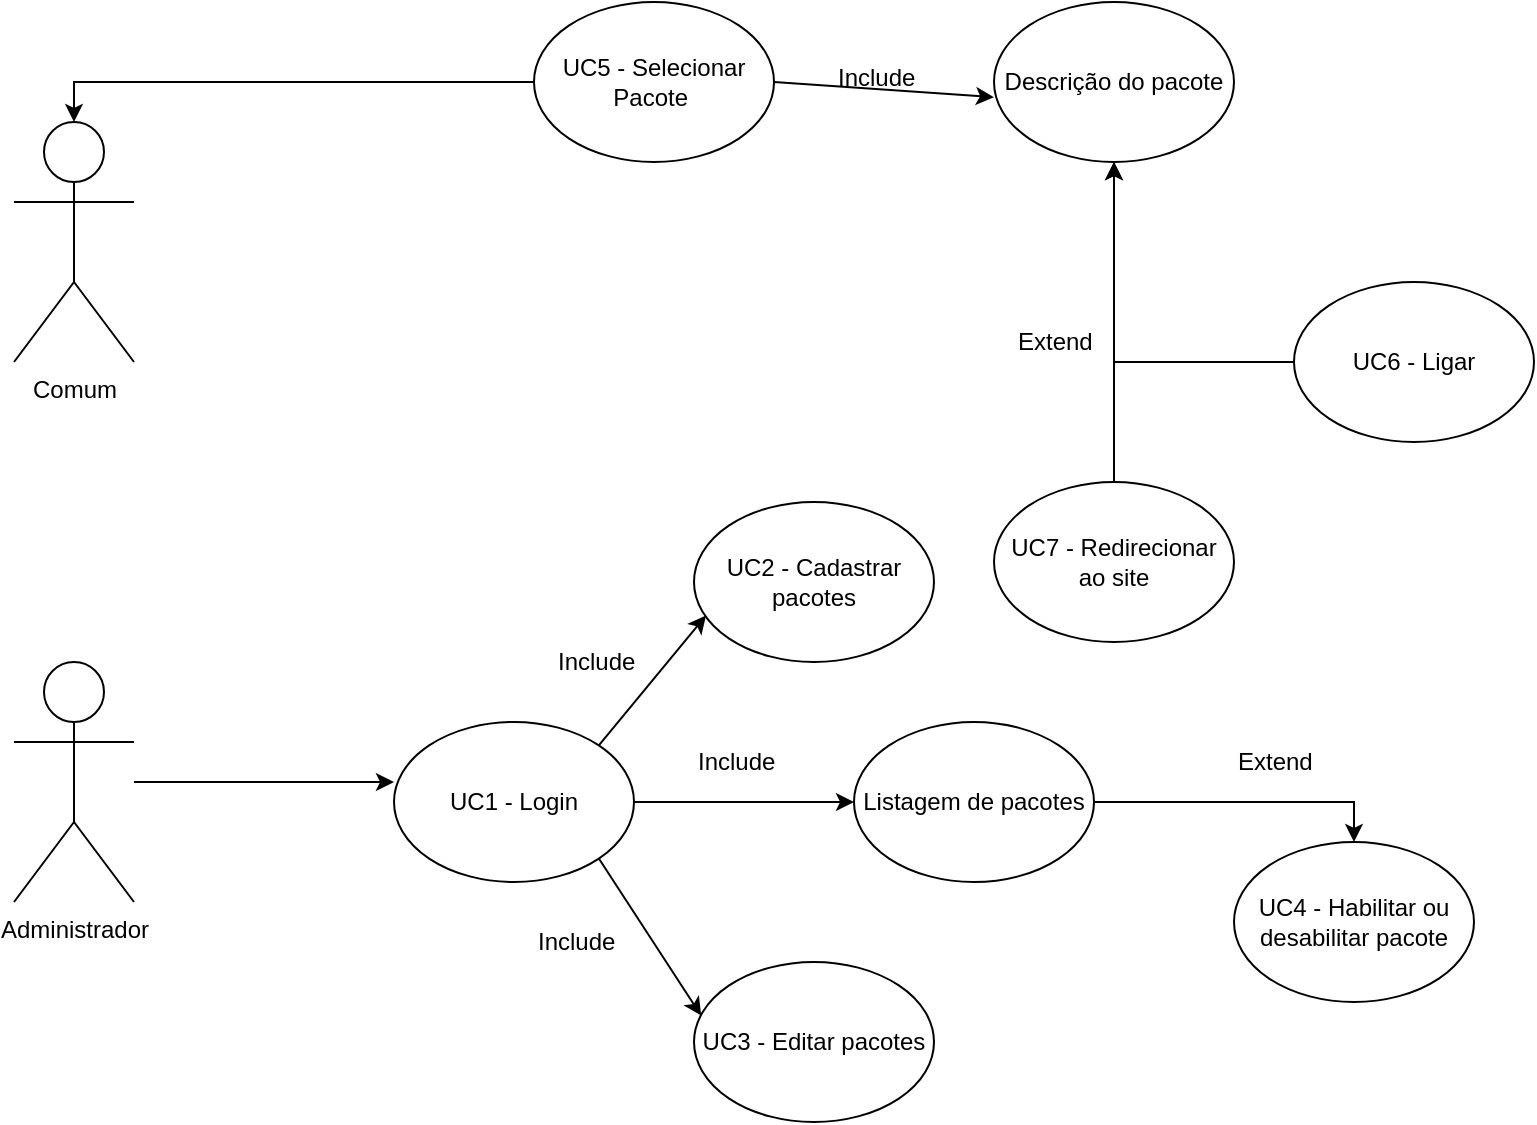 <mxfile version="11.0.5" type="device"><diagram id="N5sZjw7xXk5bZiPq7FVH" name="Page-1"><mxGraphModel dx="1038" dy="1702" grid="1" gridSize="10" guides="1" tooltips="1" connect="1" arrows="1" fold="1" page="1" pageScale="1" pageWidth="827" pageHeight="1169" math="0" shadow="0"><root><mxCell id="0"/><mxCell id="1" parent="0"/><mxCell id="MMuFBZqfhD4vdP-M1Dwc-1" value="Comum&lt;br&gt;" style="shape=umlActor;verticalLabelPosition=bottom;labelBackgroundColor=#ffffff;verticalAlign=top;html=1;outlineConnect=0;" vertex="1" parent="1"><mxGeometry x="60" width="60" height="120" as="geometry"/></mxCell><mxCell id="MMuFBZqfhD4vdP-M1Dwc-22" style="edgeStyle=orthogonalEdgeStyle;rounded=0;orthogonalLoop=1;jettySize=auto;html=1;entryX=0;entryY=0.375;entryDx=0;entryDy=0;entryPerimeter=0;" edge="1" parent="1" source="MMuFBZqfhD4vdP-M1Dwc-18" target="MMuFBZqfhD4vdP-M1Dwc-21"><mxGeometry relative="1" as="geometry"/></mxCell><mxCell id="MMuFBZqfhD4vdP-M1Dwc-18" value="Administrador" style="shape=umlActor;verticalLabelPosition=bottom;labelBackgroundColor=#ffffff;verticalAlign=top;html=1;outlineConnect=0;" vertex="1" parent="1"><mxGeometry x="60" y="270" width="60" height="120" as="geometry"/></mxCell><mxCell id="MMuFBZqfhD4vdP-M1Dwc-7" style="edgeStyle=orthogonalEdgeStyle;rounded=0;orthogonalLoop=1;jettySize=auto;html=1;entryX=0.5;entryY=0;entryDx=0;entryDy=0;entryPerimeter=0;" edge="1" parent="1" source="MMuFBZqfhD4vdP-M1Dwc-6" target="MMuFBZqfhD4vdP-M1Dwc-1"><mxGeometry relative="1" as="geometry"><mxPoint x="140" y="60" as="targetPoint"/></mxGeometry></mxCell><mxCell id="MMuFBZqfhD4vdP-M1Dwc-6" value="UC5 - Selecionar Pacote&amp;nbsp;" style="ellipse;whiteSpace=wrap;html=1;" vertex="1" parent="1"><mxGeometry x="320" y="-60" width="120" height="80" as="geometry"/></mxCell><mxCell id="MMuFBZqfhD4vdP-M1Dwc-8" value="Descrição do pacote" style="ellipse;whiteSpace=wrap;html=1;" vertex="1" parent="1"><mxGeometry x="550" y="-60" width="120" height="80" as="geometry"/></mxCell><mxCell id="MMuFBZqfhD4vdP-M1Dwc-9" value="" style="endArrow=classic;html=1;entryX=0;entryY=0.595;entryDx=0;entryDy=0;entryPerimeter=0;exitX=1;exitY=0.5;exitDx=0;exitDy=0;" edge="1" parent="1" source="MMuFBZqfhD4vdP-M1Dwc-6" target="MMuFBZqfhD4vdP-M1Dwc-8"><mxGeometry width="50" height="50" relative="1" as="geometry"><mxPoint x="480" y="5" as="sourcePoint"/><mxPoint x="530" y="-45" as="targetPoint"/></mxGeometry></mxCell><mxCell id="MMuFBZqfhD4vdP-M1Dwc-10" value="Include&lt;br&gt;" style="text;html=1;resizable=0;points=[];autosize=1;align=left;verticalAlign=top;spacingTop=-4;direction=west;" vertex="1" parent="1"><mxGeometry x="470" y="-32" width="50" height="20" as="geometry"/></mxCell><mxCell id="MMuFBZqfhD4vdP-M1Dwc-13" style="edgeStyle=orthogonalEdgeStyle;rounded=0;orthogonalLoop=1;jettySize=auto;html=1;" edge="1" parent="1" source="MMuFBZqfhD4vdP-M1Dwc-11" target="MMuFBZqfhD4vdP-M1Dwc-8"><mxGeometry relative="1" as="geometry"/></mxCell><mxCell id="MMuFBZqfhD4vdP-M1Dwc-11" value="UC7 - Redirecionar ao site" style="ellipse;whiteSpace=wrap;html=1;" vertex="1" parent="1"><mxGeometry x="550" y="180" width="120" height="80" as="geometry"/></mxCell><mxCell id="MMuFBZqfhD4vdP-M1Dwc-16" style="edgeStyle=orthogonalEdgeStyle;rounded=0;orthogonalLoop=1;jettySize=auto;html=1;entryX=0.5;entryY=1;entryDx=0;entryDy=0;" edge="1" parent="1" source="MMuFBZqfhD4vdP-M1Dwc-14" target="MMuFBZqfhD4vdP-M1Dwc-8"><mxGeometry relative="1" as="geometry"/></mxCell><mxCell id="MMuFBZqfhD4vdP-M1Dwc-14" value="UC6 - Ligar" style="ellipse;whiteSpace=wrap;html=1;" vertex="1" parent="1"><mxGeometry x="700" y="80" width="120" height="80" as="geometry"/></mxCell><mxCell id="MMuFBZqfhD4vdP-M1Dwc-17" value="Extend&lt;br&gt;" style="text;html=1;resizable=0;points=[];autosize=1;align=left;verticalAlign=top;spacingTop=-4;" vertex="1" parent="1"><mxGeometry x="560" y="100" width="50" height="20" as="geometry"/></mxCell><mxCell id="MMuFBZqfhD4vdP-M1Dwc-27" style="edgeStyle=orthogonalEdgeStyle;rounded=0;orthogonalLoop=1;jettySize=auto;html=1;" edge="1" parent="1" source="MMuFBZqfhD4vdP-M1Dwc-21" target="MMuFBZqfhD4vdP-M1Dwc-23"><mxGeometry relative="1" as="geometry"/></mxCell><mxCell id="MMuFBZqfhD4vdP-M1Dwc-21" value="UC1 - Login" style="ellipse;whiteSpace=wrap;html=1;" vertex="1" parent="1"><mxGeometry x="250" y="300" width="120" height="80" as="geometry"/></mxCell><mxCell id="MMuFBZqfhD4vdP-M1Dwc-37" style="edgeStyle=orthogonalEdgeStyle;rounded=0;orthogonalLoop=1;jettySize=auto;html=1;entryX=0.5;entryY=0;entryDx=0;entryDy=0;" edge="1" parent="1" source="MMuFBZqfhD4vdP-M1Dwc-23" target="MMuFBZqfhD4vdP-M1Dwc-36"><mxGeometry relative="1" as="geometry"/></mxCell><mxCell id="MMuFBZqfhD4vdP-M1Dwc-23" value="Listagem de pacotes&lt;br&gt;" style="ellipse;whiteSpace=wrap;html=1;" vertex="1" parent="1"><mxGeometry x="480" y="300" width="120" height="80" as="geometry"/></mxCell><mxCell id="MMuFBZqfhD4vdP-M1Dwc-24" value="UC3 - Editar pacotes" style="ellipse;whiteSpace=wrap;html=1;" vertex="1" parent="1"><mxGeometry x="400" y="420" width="120" height="80" as="geometry"/></mxCell><mxCell id="MMuFBZqfhD4vdP-M1Dwc-28" value="" style="endArrow=classic;html=1;entryX=0.03;entryY=0.335;entryDx=0;entryDy=0;entryPerimeter=0;exitX=1;exitY=1;exitDx=0;exitDy=0;" edge="1" parent="1" source="MMuFBZqfhD4vdP-M1Dwc-21" target="MMuFBZqfhD4vdP-M1Dwc-24"><mxGeometry width="50" height="50" relative="1" as="geometry"><mxPoint x="388" y="440" as="sourcePoint"/><mxPoint x="438" y="390" as="targetPoint"/></mxGeometry></mxCell><mxCell id="MMuFBZqfhD4vdP-M1Dwc-29" value="UC2&amp;nbsp;- Cadastrar pacotes" style="ellipse;whiteSpace=wrap;html=1;" vertex="1" parent="1"><mxGeometry x="400" y="190" width="120" height="80" as="geometry"/></mxCell><mxCell id="MMuFBZqfhD4vdP-M1Dwc-30" value="" style="endArrow=classic;html=1;entryX=0.05;entryY=0.71;entryDx=0;entryDy=0;entryPerimeter=0;exitX=1;exitY=0;exitDx=0;exitDy=0;" edge="1" parent="1" source="MMuFBZqfhD4vdP-M1Dwc-21" target="MMuFBZqfhD4vdP-M1Dwc-29"><mxGeometry width="50" height="50" relative="1" as="geometry"><mxPoint x="370.04" y="380" as="sourcePoint"/><mxPoint x="413.6" y="456.8" as="targetPoint"/></mxGeometry></mxCell><mxCell id="MMuFBZqfhD4vdP-M1Dwc-31" value="Include&lt;br&gt;" style="text;html=1;resizable=0;points=[];autosize=1;align=left;verticalAlign=top;spacingTop=-4;direction=west;" vertex="1" parent="1"><mxGeometry x="330" y="260" width="50" height="20" as="geometry"/></mxCell><mxCell id="MMuFBZqfhD4vdP-M1Dwc-32" value="Include&lt;br&gt;" style="text;html=1;resizable=0;points=[];autosize=1;align=left;verticalAlign=top;spacingTop=-4;direction=west;" vertex="1" parent="1"><mxGeometry x="400" y="310" width="50" height="20" as="geometry"/></mxCell><mxCell id="MMuFBZqfhD4vdP-M1Dwc-33" value="Include&lt;br&gt;" style="text;html=1;resizable=0;points=[];autosize=1;align=left;verticalAlign=top;spacingTop=-4;direction=west;" vertex="1" parent="1"><mxGeometry x="320" y="400" width="50" height="20" as="geometry"/></mxCell><mxCell id="MMuFBZqfhD4vdP-M1Dwc-36" value="UC4 - Habilitar ou desabilitar pacote" style="ellipse;whiteSpace=wrap;html=1;" vertex="1" parent="1"><mxGeometry x="670" y="360" width="120" height="80" as="geometry"/></mxCell><mxCell id="MMuFBZqfhD4vdP-M1Dwc-38" value="Extend&lt;br&gt;" style="text;html=1;resizable=0;points=[];autosize=1;align=left;verticalAlign=top;spacingTop=-4;" vertex="1" parent="1"><mxGeometry x="670" y="310" width="50" height="20" as="geometry"/></mxCell></root></mxGraphModel></diagram></mxfile>